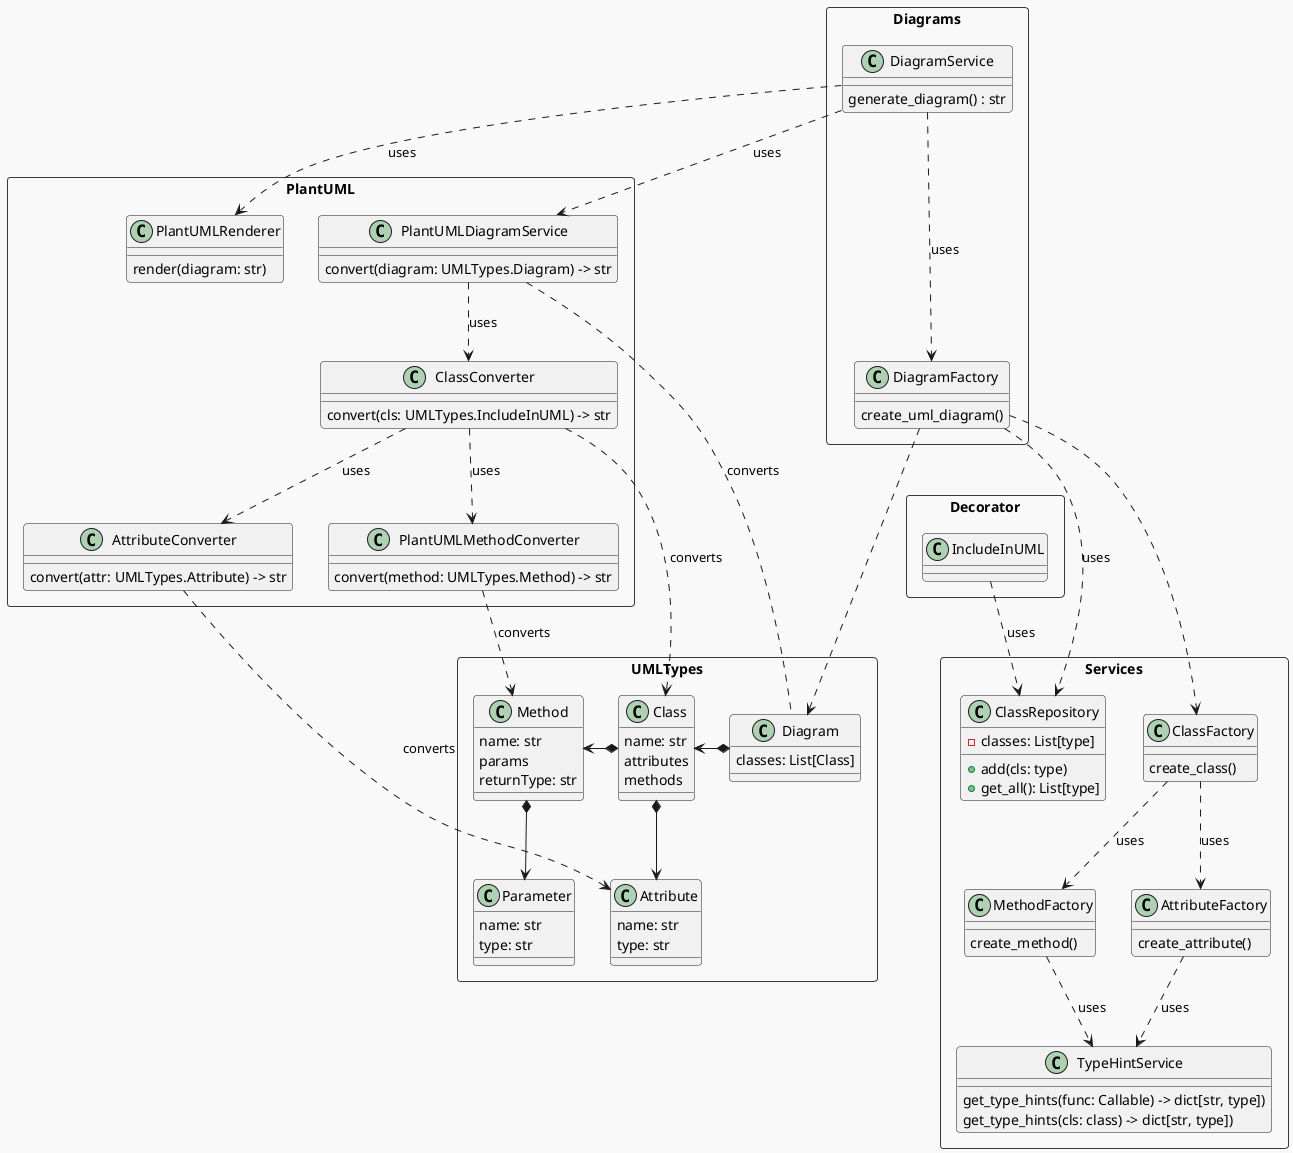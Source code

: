 @startuml
!theme mars

rectangle UMLTypes {
    class Diagram{
        classes: List[Class]
    }

    class Class{
        name: str
        attributes
        methods
    }
    class Method{
        name: str
        params
        returnType: str
    }

    class Attribute{
        name: str
        type: str
    }

    class Parameter{
        name: str
        type: str
    }


    Class *-down-> Attribute
    Class *-> Method
    Method *-down-> Parameter
    Method -[hidden]right- Attribute
    Diagram *-> Class
}

rectangle Decorator {
    class IncludeInUML{
    }
}



rectangle Services {
    class ClassRepository {
        - classes: List[type]
        + add(cls: type)
        + get_all(): List[type]
    }
    class TypeHintService{
        get_type_hints(func: Callable) -> dict[str, type])
        get_type_hints(cls: class) -> dict[str, type])
    }

    class MethodFactory{
        create_method()
    }

    class AttributeFactory{
        create_attribute()
    }

    class ClassFactory{
        create_class()
    }

    ClassFactory ..> MethodFactory: uses
    ClassFactory ..> AttributeFactory: uses

    MethodFactory ..> TypeHintService: uses
    AttributeFactory ..> TypeHintService: uses
}

rectangle Diagrams{
    class DiagramService {
        generate_diagram() : str
    }

    class DiagramFactory{
        create_uml_diagram()
    }
    DiagramService ...> DiagramFactory: uses
}

rectangle PlantUML{
    class PlantUMLDiagramService{
        convert(diagram: UMLTypes.Diagram) -> str
    }
    class ClassConverter{
        convert(cls: UMLTypes.IncludeInUML) -> str
    }

    class AttributeConverter{
        convert(attr: UMLTypes.Attribute) -> str
    }

    class PlantUMLMethodConverter{
        convert(method: UMLTypes.Method) -> str
    }

    class PlantUMLRenderer{
        render(diagram: str)
    }
    PlantUMLDiagramService ..> ClassConverter: uses
    ClassConverter ..> AttributeConverter: uses
    ClassConverter ..> PlantUMLMethodConverter: uses
}

' Decorator Relations
Decorator.IncludeInUML .down.> ClassRepository: uses

' PlantUML Relations:

ClassConverter ..> UMLTypes.Class: converts
AttributeConverter ..> UMLTypes.Attribute: converts
PlantUMLMethodConverter ..> UMLTypes.Method: converts


' Services Relations:
DiagramFactory ...> ClassFactory
DiagramFactory ...> ClassRepository: uses
DiagramFactory ..> UMLTypes.Diagram

' Diagrams Relations:
PlantUMLDiagramService .. UMLTypes.Diagram: converts
DiagramService ..> PlantUMLDiagramService: uses
DiagramService ..> PlantUMLRenderer: uses

@enduml